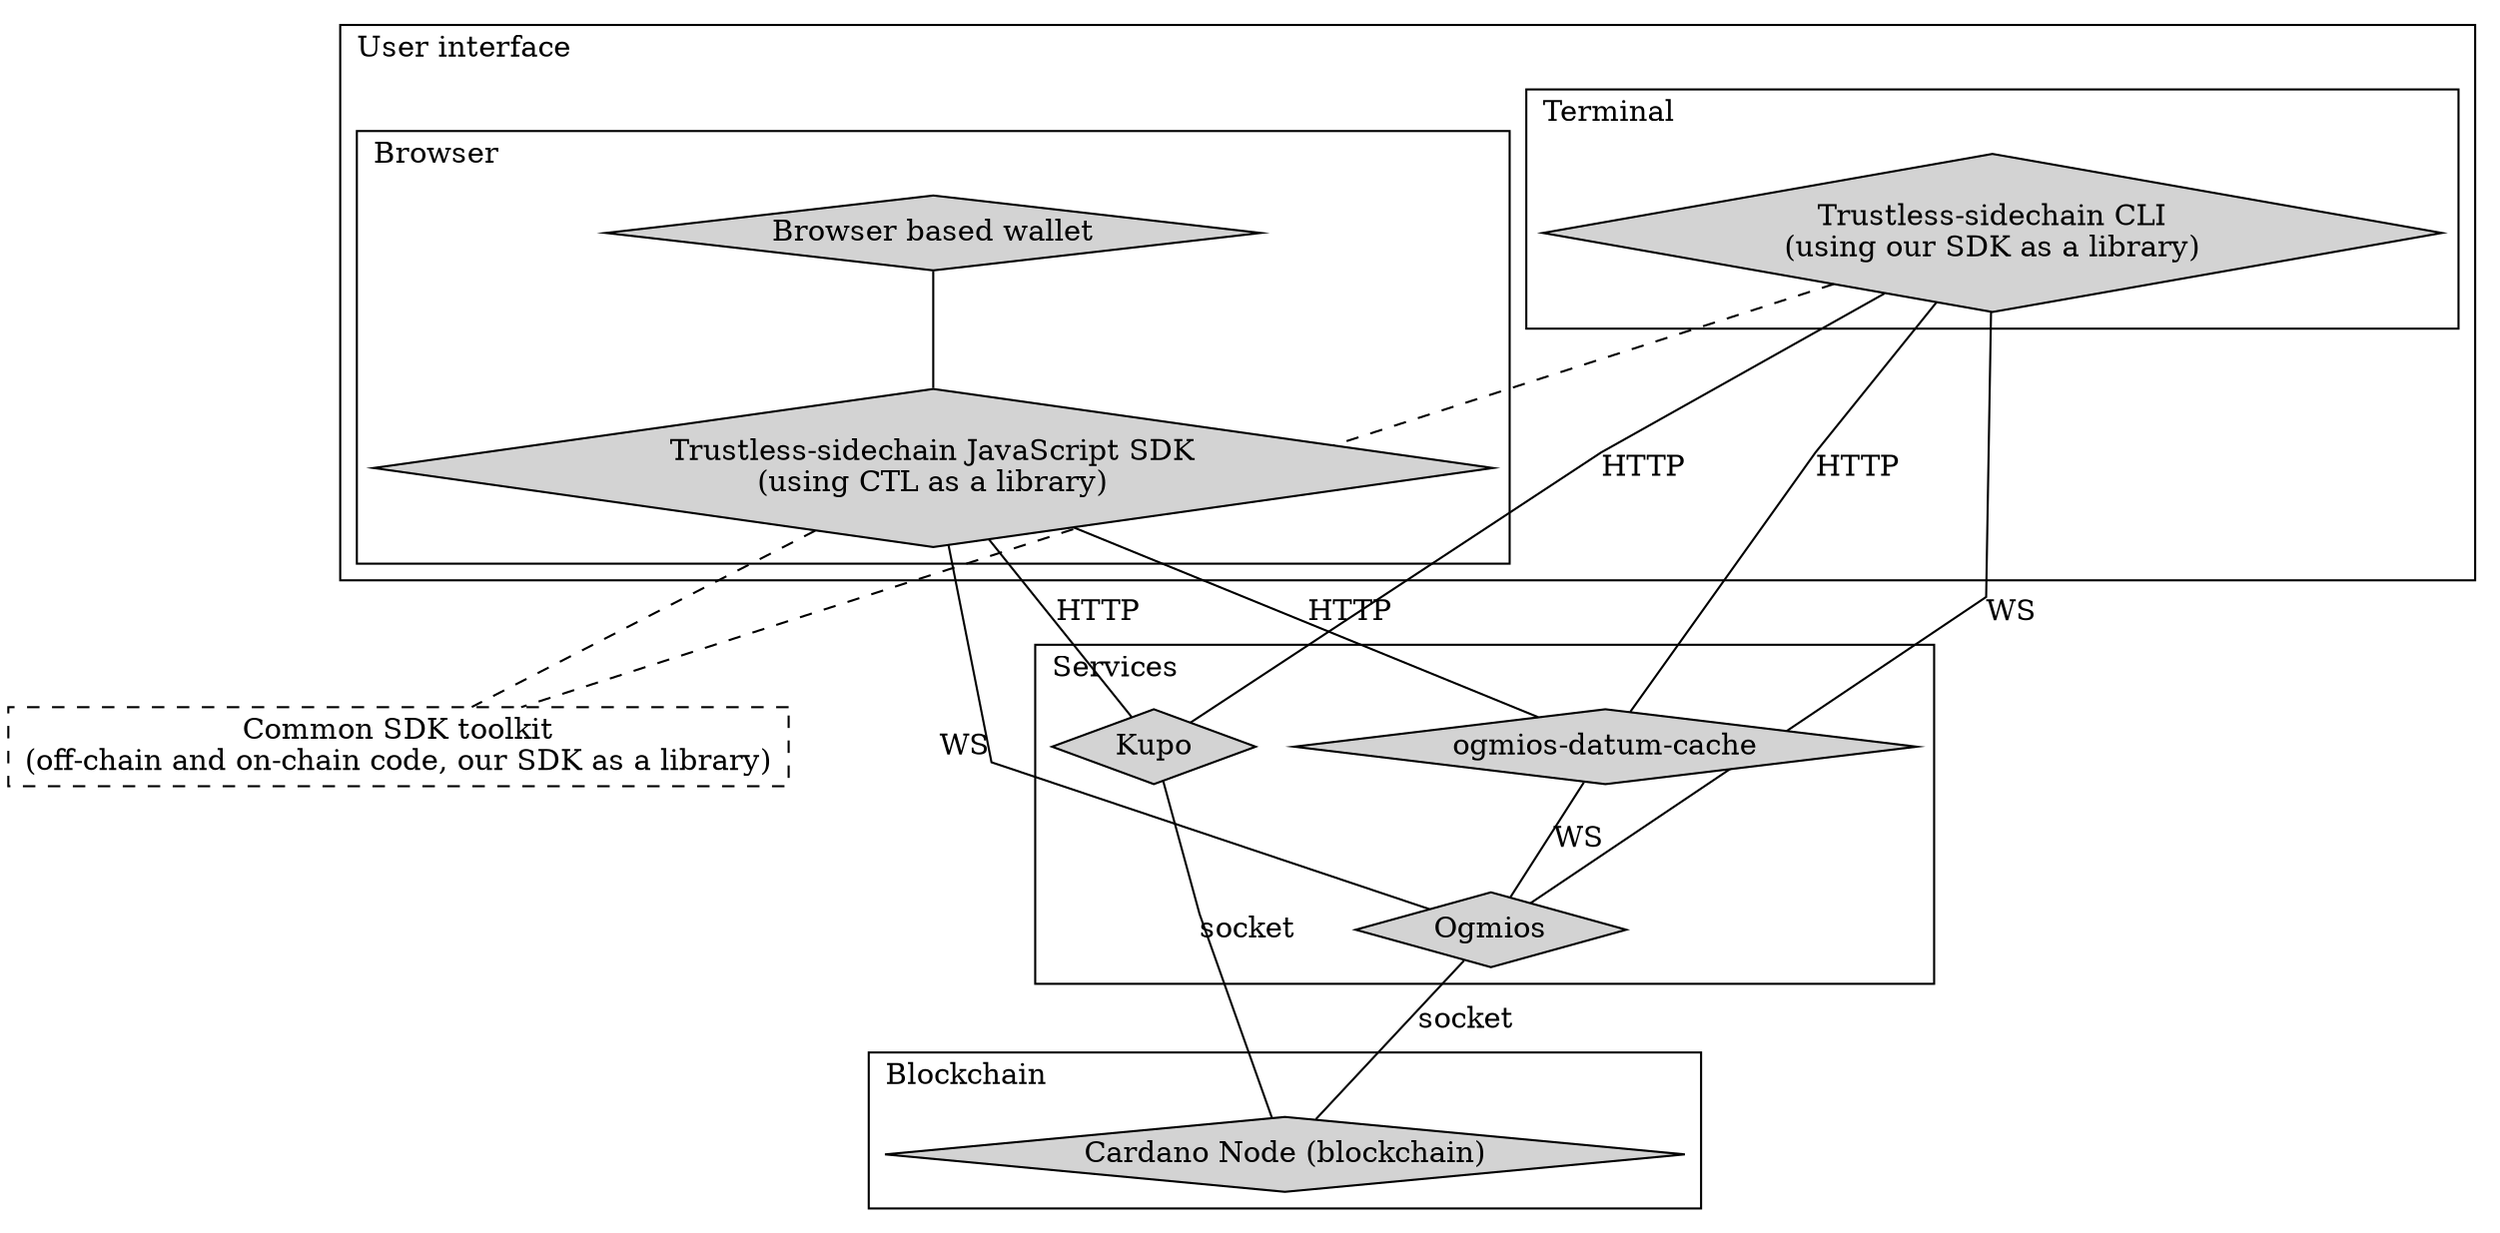 graph {
  node [shape=diamond style=filled]
  splines=false

  subgraph cluster_interface {
    label="User interface"
    labeljust=l

    subgraph cluster_terminal {
      label="Terminal"
      labeljust=l

      cli [label="Trustless-sidechain CLI\n(using our SDK as a library)"]
    }

    subgraph cluster_browser {
      label="Browser"
      labeljust=l

      wallet [label="Browser based wallet"]

      browsersdk [label="Trustless-sidechain JavaScript SDK\n(using CTL as a library)"]
    }

  }

  sdk [
    shape=rect
    style=dashed
    label="Common SDK toolkit\n(off-chain and on-chain code, our SDK as a library)"
  ]

  subgraph cluster_services {
    label="Services"
    labeljust=l

    Ogmios;
    Kupo;
    odc [label="ogmios-datum-cache"]
  }

  subgraph cluster_blockchain {
    label="Blockchain"
    labeljust=l

    cnode [label="Cardano Node (blockchain)"]
  }

  cli -- sdk [style=dashed]
  browsersdk -- sdk [style=dashed]

  cli -- Ogmios [label=WS]
  cli -- Kupo [label=HTTP]
  cli -- odc [label=HTTP]

  wallet -- browsersdk
  browsersdk -- Ogmios [label=WS]
  browsersdk -- Kupo [label=HTTP]
  browsersdk -- odc [label=HTTP]

  odc -- Ogmios [label=WS]
  Ogmios -- cnode [label=socket]
  Kupo -- cnode [label=socket]
}
